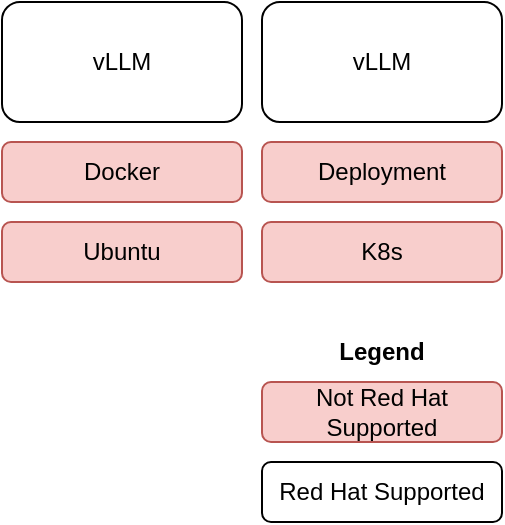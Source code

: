 <mxfile>
    <diagram id="qwqJSfi9unMYo62wrURM" name="Page-1">
        <mxGraphModel dx="212" dy="654" grid="1" gridSize="10" guides="1" tooltips="1" connect="1" arrows="1" fold="1" page="1" pageScale="1" pageWidth="850" pageHeight="1100" math="0" shadow="0">
            <root>
                <mxCell id="0"/>
                <mxCell id="1" parent="0"/>
                <mxCell id="2" value="Ubuntu" style="rounded=1;whiteSpace=wrap;html=1;fillColor=#f8cecc;strokeColor=#b85450;" vertex="1" parent="1">
                    <mxGeometry x="90" y="280" width="120" height="30" as="geometry"/>
                </mxCell>
                <mxCell id="4" value="Docker" style="rounded=1;whiteSpace=wrap;html=1;fillColor=#f8cecc;strokeColor=#b85450;" vertex="1" parent="1">
                    <mxGeometry x="90" y="240" width="120" height="30" as="geometry"/>
                </mxCell>
                <mxCell id="5" value="vLLM" style="rounded=1;whiteSpace=wrap;html=1;" vertex="1" parent="1">
                    <mxGeometry x="90" y="170" width="120" height="60" as="geometry"/>
                </mxCell>
                <mxCell id="20" value="K8s" style="rounded=1;whiteSpace=wrap;html=1;fillColor=#f8cecc;strokeColor=#b85450;" vertex="1" parent="1">
                    <mxGeometry x="220" y="280" width="120" height="30" as="geometry"/>
                </mxCell>
                <mxCell id="21" value="Deployment" style="rounded=1;whiteSpace=wrap;html=1;fillColor=#f8cecc;strokeColor=#b85450;" vertex="1" parent="1">
                    <mxGeometry x="220" y="240" width="120" height="30" as="geometry"/>
                </mxCell>
                <mxCell id="22" value="vLLM" style="rounded=1;whiteSpace=wrap;html=1;" vertex="1" parent="1">
                    <mxGeometry x="220" y="170" width="120" height="60" as="geometry"/>
                </mxCell>
                <mxCell id="23" value="Not Red Hat Supported" style="rounded=1;whiteSpace=wrap;html=1;fillColor=#f8cecc;strokeColor=#b85450;" vertex="1" parent="1">
                    <mxGeometry x="220" y="360" width="120" height="30" as="geometry"/>
                </mxCell>
                <mxCell id="24" value="Red Hat Supported" style="rounded=1;whiteSpace=wrap;html=1;" vertex="1" parent="1">
                    <mxGeometry x="220" y="400" width="120" height="30" as="geometry"/>
                </mxCell>
                <mxCell id="25" value="&lt;b&gt;Legend&lt;/b&gt;" style="text;strokeColor=none;align=center;fillColor=none;html=1;verticalAlign=middle;whiteSpace=wrap;rounded=0;" vertex="1" parent="1">
                    <mxGeometry x="250" y="330" width="60" height="30" as="geometry"/>
                </mxCell>
            </root>
        </mxGraphModel>
    </diagram>
    <diagram id="QwL87nemLVQd5q2e6963" name="Page-2">
        <mxGraphModel dx="212" dy="654" grid="1" gridSize="10" guides="1" tooltips="1" connect="1" arrows="1" fold="1" page="1" pageScale="1" pageWidth="850" pageHeight="1100" math="0" shadow="0">
            <root>
                <mxCell id="0"/>
                <mxCell id="1" parent="0"/>
                <mxCell id="enOHkcsTqaRs5EJKkwbE-1" value="RHEL" style="rounded=1;whiteSpace=wrap;html=1;" vertex="1" parent="1">
                    <mxGeometry x="350" y="280" width="120" height="30" as="geometry"/>
                </mxCell>
                <mxCell id="enOHkcsTqaRs5EJKkwbE-2" value="Podman" style="rounded=1;whiteSpace=wrap;html=1;" vertex="1" parent="1">
                    <mxGeometry x="350" y="240" width="120" height="30" as="geometry"/>
                </mxCell>
                <mxCell id="enOHkcsTqaRs5EJKkwbE-3" value="vLLM" style="rounded=1;whiteSpace=wrap;html=1;" vertex="1" parent="1">
                    <mxGeometry x="350" y="170" width="120" height="60" as="geometry"/>
                </mxCell>
                <mxCell id="enOHkcsTqaRs5EJKkwbE-4" value="OpenShift" style="rounded=1;whiteSpace=wrap;html=1;" vertex="1" parent="1">
                    <mxGeometry x="480" y="280" width="120" height="30" as="geometry"/>
                </mxCell>
                <mxCell id="enOHkcsTqaRs5EJKkwbE-5" value="Deployment" style="rounded=1;whiteSpace=wrap;html=1;" vertex="1" parent="1">
                    <mxGeometry x="480" y="240" width="120" height="30" as="geometry"/>
                </mxCell>
                <mxCell id="enOHkcsTqaRs5EJKkwbE-6" value="vLLM" style="rounded=1;whiteSpace=wrap;html=1;" vertex="1" parent="1">
                    <mxGeometry x="480" y="170" width="120" height="60" as="geometry"/>
                </mxCell>
                <mxCell id="enOHkcsTqaRs5EJKkwbE-7" value="OpenShift" style="rounded=1;whiteSpace=wrap;html=1;" vertex="1" parent="1">
                    <mxGeometry x="620" y="280" width="120" height="30" as="geometry"/>
                </mxCell>
                <mxCell id="enOHkcsTqaRs5EJKkwbE-8" value="OpenShift AI" style="rounded=1;whiteSpace=wrap;html=1;" vertex="1" parent="1">
                    <mxGeometry x="620" y="240" width="120" height="30" as="geometry"/>
                </mxCell>
                <mxCell id="enOHkcsTqaRs5EJKkwbE-9" value="vLLM" style="rounded=1;whiteSpace=wrap;html=1;" vertex="1" parent="1">
                    <mxGeometry x="620" y="170" width="120" height="60" as="geometry"/>
                </mxCell>
            </root>
        </mxGraphModel>
    </diagram>
</mxfile>